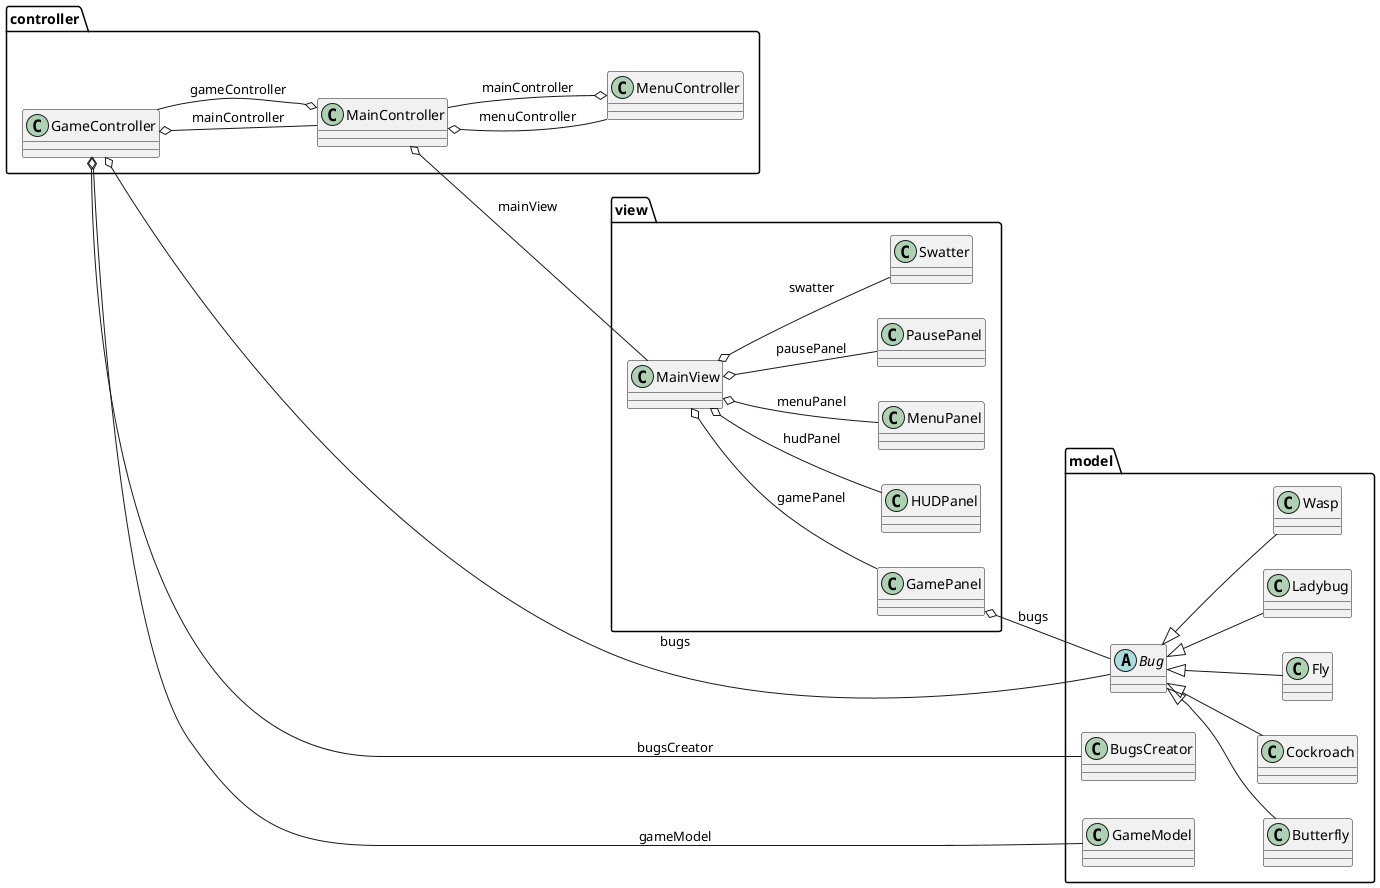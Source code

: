 @startuml
  left to right direction

  namespace controller {
      class controller.GameController {
      }
    }
  

  namespace controller {
      class controller.MainController {
      }
    }
  

  namespace controller {
      class controller.MenuController {
      }
    }
  

  namespace model {
      abstract class model.Bug {
      }
    }
  

  namespace model {
      class model.BugsCreator {
      }
    }
  

  namespace model {
      class model.Butterfly {
      }
    }
  

  namespace model {
      class model.Cockroach {
      }
    }
  

  namespace model {
      class model.Fly {
      }
    }
  

  namespace model {
      class model.GameModel {
      }
    }
  

  namespace model {
      class model.Ladybug {
      }
    }
  

  namespace model {
      class model.Wasp {
      }
    }
  

  namespace view {
      class view.GamePanel {
      }
    }
  

 namespace view {
      class view.HUDPanel {
      }
    }
  

  namespace view {
      class view.MainView {
      }
    }
  

  namespace view {
      class view.MenuPanel {
      }
    }
  

  namespace view {
      class view.PausePanel {
      }
    }
  

  namespace view {
      class view.Swatter {
      }
    }
  

  controller.GameController o-- model.BugsCreator : bugsCreator
  controller.GameController o-- model.Bug : bugs
  controller.GameController o-- model.GameModel : gameModel
  controller.GameController o-- controller.MainController : mainController
  controller.MainController o-- controller.GameController : gameController
  controller.MainController o-- view.MainView : mainView

  controller.MainController o-- controller.MenuController : menuController


  controller.MenuController o-- controller.MainController : mainController
  model.Butterfly -up-|> model.Bug
  model.Cockroach -up-|> model.Bug
  model.Fly -up-|> model.Bug
  model.Ladybug -up-|> model.Bug
  model.Wasp -up-|> model.Bug
  view.GamePanel o-- model.Bug : bugs
  view.MainView o-- view.Swatter : swatter
  view.MainView o-- view.GamePanel : gamePanel
  view.MainView o-- view.HUDPanel : hudPanel
  view.MainView o-- view.MenuPanel : menuPanel
  view.MainView o-- view.PausePanel : pausePanel


@enduml

